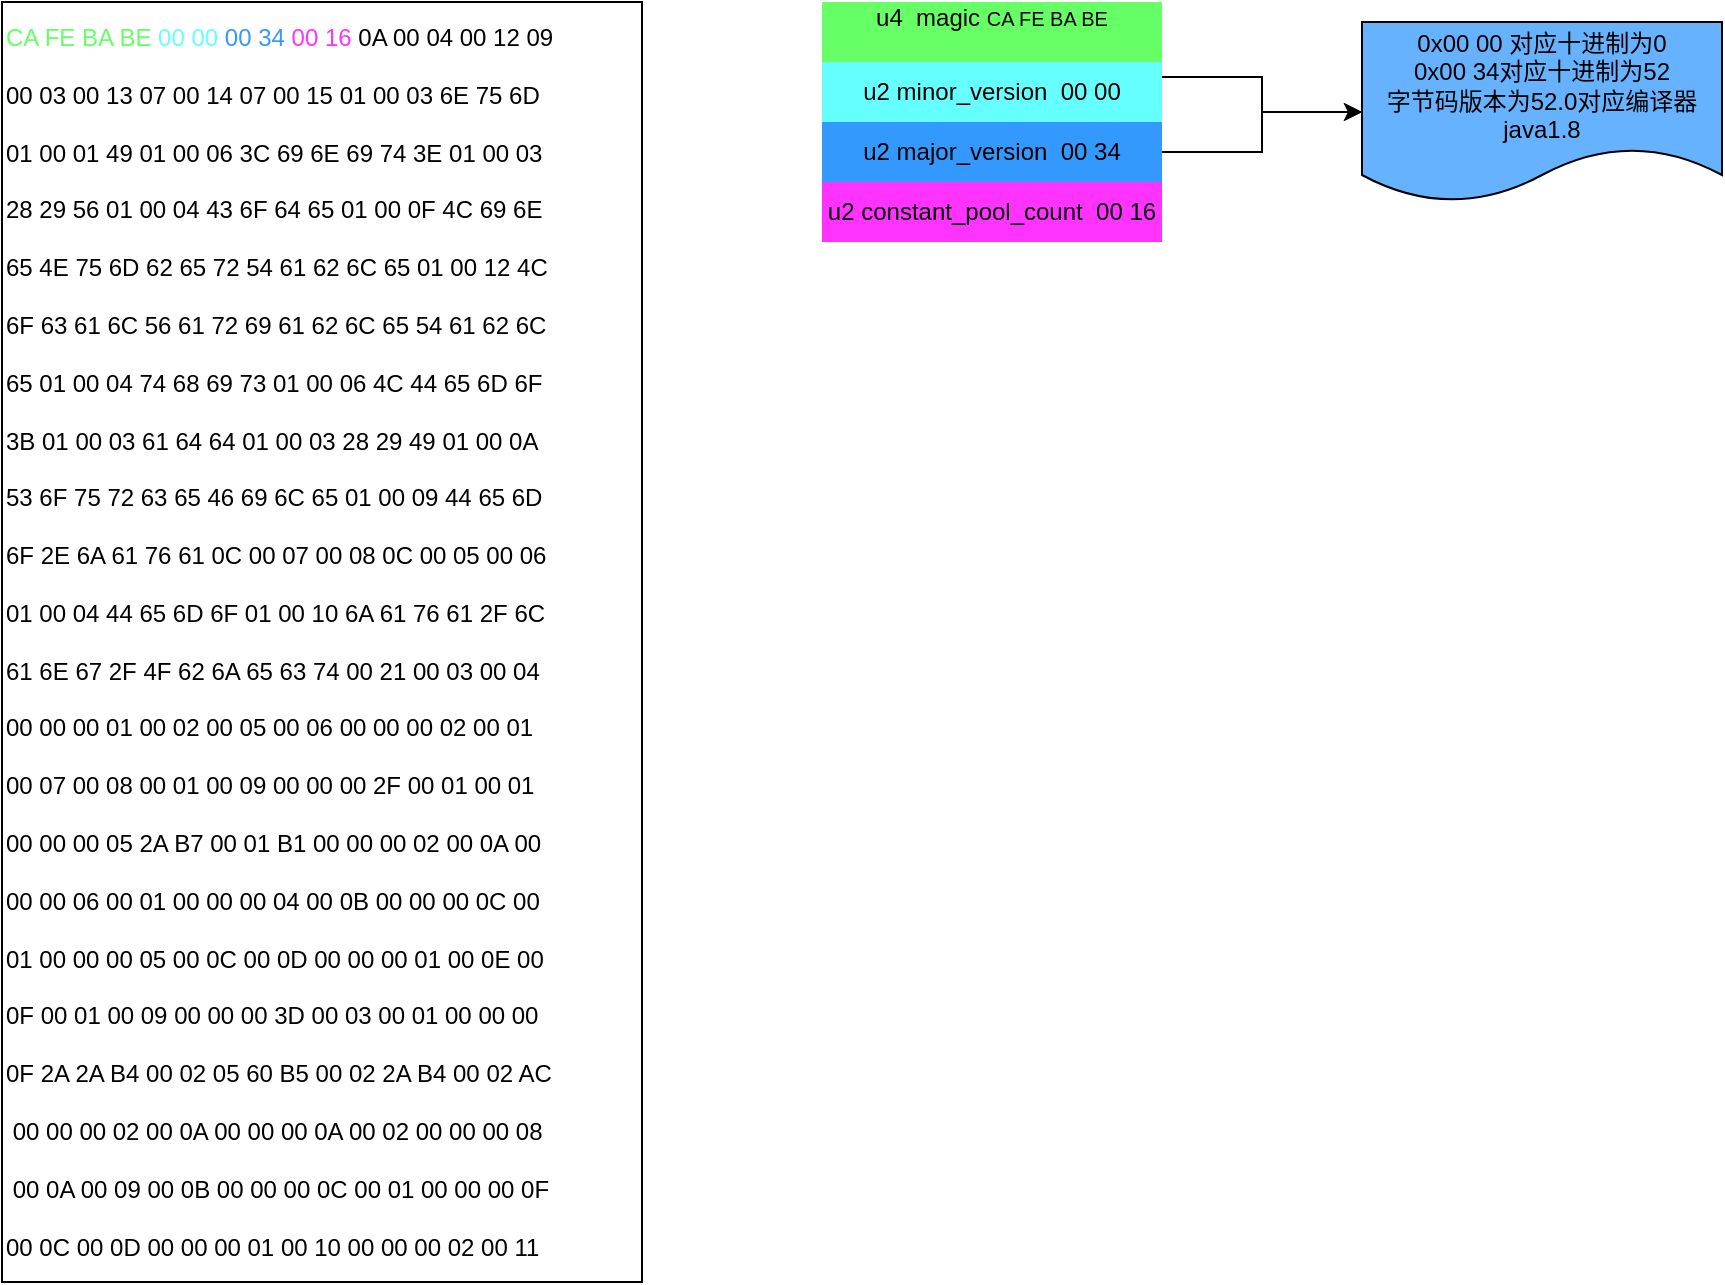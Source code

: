 <mxfile version="23.1.5" type="device">
  <diagram name="第 1 页" id="7GLt7UVrhu4QvVaffpb_">
    <mxGraphModel dx="1853" dy="705" grid="1" gridSize="10" guides="1" tooltips="1" connect="1" arrows="1" fold="1" page="1" pageScale="1" pageWidth="827" pageHeight="1169" math="0" shadow="0">
      <root>
        <mxCell id="0" />
        <mxCell id="1" parent="0" />
        <mxCell id="JC5-3vnX0W5QKhK5lBq1-4" value="&lt;font color=&quot;#66ff66&quot;&gt;CA FE BA BE&lt;/font&gt; &lt;font color=&quot;#66ffff&quot;&gt;00 00&lt;/font&gt; &lt;font color=&quot;#3399ff&quot;&gt;00 34&lt;/font&gt; &lt;font color=&quot;#ff33ff&quot;&gt;00 16&lt;/font&gt; 0A 00 04 00 12 09&lt;br style=&quot;border-color: var(--border-color); padding: 0px; margin: 0px;&quot;&gt;&lt;br style=&quot;border-color: var(--border-color); padding: 0px; margin: 0px;&quot;&gt;&lt;span style=&quot;&quot;&gt;00 03 00 13 07 00 14 07 00 15 01 00 03 6E 75 6D&lt;/span&gt;&lt;br style=&quot;border-color: var(--border-color); padding: 0px; margin: 0px;&quot;&gt;&lt;br style=&quot;border-color: var(--border-color); padding: 0px; margin: 0px;&quot;&gt;&lt;span style=&quot;&quot;&gt;01 00 01 49 01 00 06 3C 69 6E 69 74 3E 01 00 03&lt;/span&gt;&lt;br style=&quot;border-color: var(--border-color); padding: 0px; margin: 0px;&quot;&gt;&lt;br style=&quot;border-color: var(--border-color); padding: 0px; margin: 0px;&quot;&gt;&lt;span style=&quot;&quot;&gt;28 29 56 01 00 04 43 6F 64 65 01 00 0F 4C 69 6E&lt;/span&gt;&lt;br style=&quot;border-color: var(--border-color); padding: 0px; margin: 0px;&quot;&gt;&lt;br style=&quot;border-color: var(--border-color); padding: 0px; margin: 0px;&quot;&gt;&lt;span style=&quot;&quot;&gt;65 4E 75 6D 62 65 72 54 61 62 6C 65 01 00 12 4C&lt;/span&gt;&lt;br style=&quot;border-color: var(--border-color); padding: 0px; margin: 0px;&quot;&gt;&lt;br style=&quot;border-color: var(--border-color); padding: 0px; margin: 0px;&quot;&gt;&lt;span style=&quot;&quot;&gt;6F 63 61 6C 56 61 72 69 61 62 6C 65 54 61 62 6C&lt;/span&gt;&lt;br style=&quot;border-color: var(--border-color); padding: 0px; margin: 0px;&quot;&gt;&lt;br style=&quot;border-color: var(--border-color); padding: 0px; margin: 0px;&quot;&gt;&lt;span style=&quot;&quot;&gt;65 01 00 04 74 68 69 73 01 00 06 4C 44 65 6D 6F&lt;/span&gt;&lt;br style=&quot;border-color: var(--border-color); padding: 0px; margin: 0px;&quot;&gt;&lt;br style=&quot;border-color: var(--border-color); padding: 0px; margin: 0px;&quot;&gt;&lt;span style=&quot;&quot;&gt;3B 01 00 03 61 64 64 01 00 03 28 29 49 01 00 0A&lt;/span&gt;&lt;br style=&quot;border-color: var(--border-color); padding: 0px; margin: 0px;&quot;&gt;&lt;br style=&quot;border-color: var(--border-color); padding: 0px; margin: 0px;&quot;&gt;&lt;span style=&quot;&quot;&gt;53 6F 75 72 63 65 46 69 6C 65 01 00 09 44 65 6D&lt;/span&gt;&lt;br style=&quot;border-color: var(--border-color); padding: 0px; margin: 0px;&quot;&gt;&lt;br style=&quot;border-color: var(--border-color); padding: 0px; margin: 0px;&quot;&gt;&lt;span style=&quot;&quot;&gt;6F 2E 6A 61 76 61 0C 00 07 00 08 0C 00 05 00 06&lt;/span&gt;&lt;br style=&quot;border-color: var(--border-color); padding: 0px; margin: 0px;&quot;&gt;&lt;br style=&quot;border-color: var(--border-color); padding: 0px; margin: 0px;&quot;&gt;&lt;span style=&quot;&quot;&gt;01 00 04 44 65 6D 6F 01 00 10 6A 61 76 61 2F 6C&lt;/span&gt;&lt;br style=&quot;border-color: var(--border-color); padding: 0px; margin: 0px;&quot;&gt;&lt;br style=&quot;border-color: var(--border-color); padding: 0px; margin: 0px;&quot;&gt;&lt;span style=&quot;&quot;&gt;61 6E 67 2F 4F 62 6A 65 63 74 00 21 00 03 00 04&lt;/span&gt;&lt;br style=&quot;border-color: var(--border-color); padding: 0px; margin: 0px;&quot;&gt;&lt;br style=&quot;border-color: var(--border-color); padding: 0px; margin: 0px;&quot;&gt;&lt;span style=&quot;&quot;&gt;00 00 00 01 00 02 00 05 00 06 00 00 00 02 00 01&lt;/span&gt;&lt;br style=&quot;border-color: var(--border-color); padding: 0px; margin: 0px;&quot;&gt;&lt;br style=&quot;border-color: var(--border-color); padding: 0px; margin: 0px;&quot;&gt;&lt;span style=&quot;&quot;&gt;00 07 00 08 00 01 00 09 00 00 00 2F 00 01 00 01&lt;/span&gt;&lt;br style=&quot;border-color: var(--border-color); padding: 0px; margin: 0px;&quot;&gt;&lt;br style=&quot;border-color: var(--border-color); padding: 0px; margin: 0px;&quot;&gt;&lt;span style=&quot;&quot;&gt;00 00 00 05 2A B7 00 01 B1 00 00 00 02 00 0A 00&lt;/span&gt;&lt;br style=&quot;border-color: var(--border-color); padding: 0px; margin: 0px;&quot;&gt;&lt;br style=&quot;border-color: var(--border-color); padding: 0px; margin: 0px;&quot;&gt;&lt;span style=&quot;&quot;&gt;00 00 06 00 01 00 00 00 04 00 0B 00 00 00 0C 00&lt;/span&gt;&lt;br style=&quot;border-color: var(--border-color); padding: 0px; margin: 0px;&quot;&gt;&lt;br style=&quot;border-color: var(--border-color); padding: 0px; margin: 0px;&quot;&gt;&lt;span style=&quot;&quot;&gt;01 00 00 00 05 00 0C 00 0D 00 00 00 01 00 0E 00&lt;/span&gt;&lt;br style=&quot;border-color: var(--border-color); padding: 0px; margin: 0px;&quot;&gt;&lt;br style=&quot;border-color: var(--border-color); padding: 0px; margin: 0px;&quot;&gt;&lt;span style=&quot;&quot;&gt;0F 00 01 00 09 00 00 00 3D 00 03 00 01 00 00 00&lt;/span&gt;&lt;br style=&quot;border-color: var(--border-color); padding: 0px; margin: 0px;&quot;&gt;&lt;br style=&quot;border-color: var(--border-color); padding: 0px; margin: 0px;&quot;&gt;&lt;span style=&quot;&quot;&gt;0F 2A 2A B4 00 02 05 60 B5 00 02 2A B4 00 02 AC&lt;/span&gt;&lt;br style=&quot;border-color: var(--border-color); padding: 0px; margin: 0px;&quot;&gt;&lt;br style=&quot;border-color: var(--border-color); padding: 0px; margin: 0px;&quot;&gt;&lt;span style=&quot;&quot;&gt;&amp;nbsp;00 00 00 02 00 0A 00 00 00 0A 00 02 00 00 00 08&lt;/span&gt;&lt;br style=&quot;border-color: var(--border-color); padding: 0px; margin: 0px;&quot;&gt;&lt;br style=&quot;border-color: var(--border-color); padding: 0px; margin: 0px;&quot;&gt;&lt;span style=&quot;&quot;&gt;&amp;nbsp;00 0A 00 09 00 0B 00 00 00 0C 00 01 00 00 00 0F&lt;/span&gt;&lt;br style=&quot;border-color: var(--border-color); padding: 0px; margin: 0px;&quot;&gt;&lt;br style=&quot;border-color: var(--border-color); padding: 0px; margin: 0px;&quot;&gt;&lt;span style=&quot;&quot;&gt;00 0C 00 0D 00 00 00 01 00 10 00 00 00 02 00 11&lt;/span&gt;" style="rounded=0;whiteSpace=wrap;html=1;align=left;" vertex="1" parent="1">
          <mxGeometry x="-290" y="120" width="320" height="640" as="geometry" />
        </mxCell>
        <mxCell id="JC5-3vnX0W5QKhK5lBq1-5" value="u4&amp;nbsp; magic&amp;nbsp;&lt;font style=&quot;font-size: 10px;&quot;&gt;CA FE BA BE&lt;/font&gt;&lt;br&gt;&amp;nbsp;" style="text;html=1;align=center;verticalAlign=middle;whiteSpace=wrap;rounded=0;fillColor=#66FF66;" vertex="1" parent="1">
          <mxGeometry x="120" y="120" width="170" height="30" as="geometry" />
        </mxCell>
        <mxCell id="JC5-3vnX0W5QKhK5lBq1-9" style="edgeStyle=orthogonalEdgeStyle;rounded=0;orthogonalLoop=1;jettySize=auto;html=1;exitX=1;exitY=0.25;exitDx=0;exitDy=0;entryX=0;entryY=0.5;entryDx=0;entryDy=0;" edge="1" parent="1" source="JC5-3vnX0W5QKhK5lBq1-6" target="JC5-3vnX0W5QKhK5lBq1-8">
          <mxGeometry relative="1" as="geometry" />
        </mxCell>
        <mxCell id="JC5-3vnX0W5QKhK5lBq1-6" value="u2&amp;nbsp;minor_version&amp;nbsp; 00 00" style="text;html=1;align=center;verticalAlign=middle;whiteSpace=wrap;rounded=0;fillColor=#66FFFF;" vertex="1" parent="1">
          <mxGeometry x="120" y="150" width="170" height="30" as="geometry" />
        </mxCell>
        <mxCell id="JC5-3vnX0W5QKhK5lBq1-10" style="edgeStyle=orthogonalEdgeStyle;rounded=0;orthogonalLoop=1;jettySize=auto;html=1;exitX=1;exitY=0.5;exitDx=0;exitDy=0;entryX=0;entryY=0.5;entryDx=0;entryDy=0;" edge="1" parent="1" source="JC5-3vnX0W5QKhK5lBq1-7" target="JC5-3vnX0W5QKhK5lBq1-8">
          <mxGeometry relative="1" as="geometry" />
        </mxCell>
        <mxCell id="JC5-3vnX0W5QKhK5lBq1-7" value="u2&amp;nbsp;major_version&amp;nbsp; 00 34" style="text;html=1;align=center;verticalAlign=middle;whiteSpace=wrap;rounded=0;fillColor=#3399FF;" vertex="1" parent="1">
          <mxGeometry x="120" y="180" width="170" height="30" as="geometry" />
        </mxCell>
        <mxCell id="JC5-3vnX0W5QKhK5lBq1-8" value="0x00 00 对应十进制为0&lt;br&gt;0x00 34对应十进制为52&lt;br&gt;字节码版本为52.0对应编译器java1.8" style="shape=document;whiteSpace=wrap;html=1;boundedLbl=1;fillColor=#66B2FF;" vertex="1" parent="1">
          <mxGeometry x="390" y="130" width="180" height="90" as="geometry" />
        </mxCell>
        <mxCell id="JC5-3vnX0W5QKhK5lBq1-11" value="u2&amp;nbsp;constant_pool_count&amp;nbsp;&amp;nbsp;00 16" style="text;html=1;align=center;verticalAlign=middle;whiteSpace=wrap;rounded=0;fillColor=#FF33FF;" vertex="1" parent="1">
          <mxGeometry x="120" y="210" width="170" height="30" as="geometry" />
        </mxCell>
      </root>
    </mxGraphModel>
  </diagram>
</mxfile>
